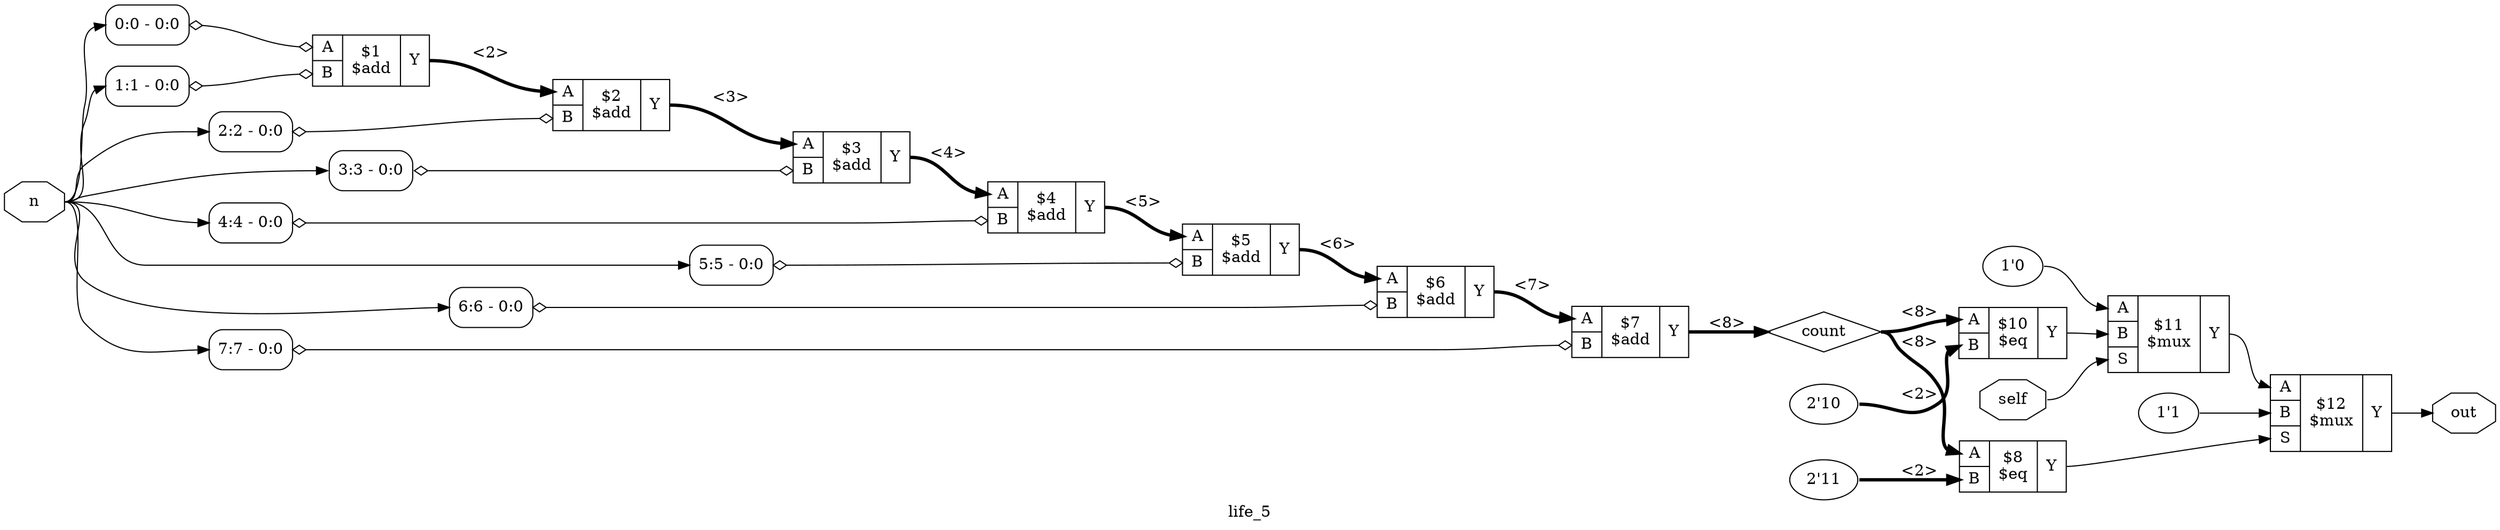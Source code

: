 digraph "life_5" {
label="life_5";
rankdir="LR";
remincross=true;
n11 [ shape=diamond, label="count", color="black", fontcolor="black" ];
n12 [ shape=octagon, label="out", color="black", fontcolor="black" ];
n13 [ shape=octagon, label="n", color="black", fontcolor="black" ];
n14 [ shape=octagon, label="self", color="black", fontcolor="black" ];
v0 [ label="1'0" ];
c19 [ shape=record, label="{{<p15> A|<p16> B|<p17> S}|$11\n$mux|{<p18> Y}}" ];
v1 [ label="2'10" ];
c20 [ shape=record, label="{{<p15> A|<p16> B}|$10\n$eq|{<p18> Y}}" ];
v2 [ label="1'1" ];
c21 [ shape=record, label="{{<p15> A|<p16> B|<p17> S}|$12\n$mux|{<p18> Y}}" ];
v3 [ label="2'11" ];
c22 [ shape=record, label="{{<p15> A|<p16> B}|$8\n$eq|{<p18> Y}}" ];
c23 [ shape=record, label="{{<p15> A|<p16> B}|$7\n$add|{<p18> Y}}" ];
x4 [ shape=record, style=rounded, label="<s0> 7:7 - 0:0 " ];
x4:e -> c23:p16:w [arrowhead=odiamond, arrowtail=odiamond, dir=both, color="black", label=""];
c24 [ shape=record, label="{{<p15> A|<p16> B}|$6\n$add|{<p18> Y}}" ];
x5 [ shape=record, style=rounded, label="<s0> 6:6 - 0:0 " ];
x5:e -> c24:p16:w [arrowhead=odiamond, arrowtail=odiamond, dir=both, color="black", label=""];
c25 [ shape=record, label="{{<p15> A|<p16> B}|$5\n$add|{<p18> Y}}" ];
x6 [ shape=record, style=rounded, label="<s0> 5:5 - 0:0 " ];
x6:e -> c25:p16:w [arrowhead=odiamond, arrowtail=odiamond, dir=both, color="black", label=""];
c26 [ shape=record, label="{{<p15> A|<p16> B}|$4\n$add|{<p18> Y}}" ];
x7 [ shape=record, style=rounded, label="<s0> 4:4 - 0:0 " ];
x7:e -> c26:p16:w [arrowhead=odiamond, arrowtail=odiamond, dir=both, color="black", label=""];
c27 [ shape=record, label="{{<p15> A|<p16> B}|$3\n$add|{<p18> Y}}" ];
x8 [ shape=record, style=rounded, label="<s0> 3:3 - 0:0 " ];
x8:e -> c27:p16:w [arrowhead=odiamond, arrowtail=odiamond, dir=both, color="black", label=""];
c28 [ shape=record, label="{{<p15> A|<p16> B}|$2\n$add|{<p18> Y}}" ];
x9 [ shape=record, style=rounded, label="<s0> 2:2 - 0:0 " ];
x9:e -> c28:p16:w [arrowhead=odiamond, arrowtail=odiamond, dir=both, color="black", label=""];
c29 [ shape=record, label="{{<p15> A|<p16> B}|$1\n$add|{<p18> Y}}" ];
x10 [ shape=record, style=rounded, label="<s0> 1:1 - 0:0 " ];
x10:e -> c29:p16:w [arrowhead=odiamond, arrowtail=odiamond, dir=both, color="black", label=""];
x11 [ shape=record, style=rounded, label="<s0> 0:0 - 0:0 " ];
x11:e -> c29:p15:w [arrowhead=odiamond, arrowtail=odiamond, dir=both, color="black", label=""];
c28:p18:e -> c27:p15:w [color="black", style="setlinewidth(3)", label="<3>"];
c23:p18:e -> n11:w [color="black", style="setlinewidth(3)", label="<8>"];
n11:e -> c20:p15:w [color="black", style="setlinewidth(3)", label="<8>"];
n11:e -> c22:p15:w [color="black", style="setlinewidth(3)", label="<8>"];
c21:p18:e -> n12:w [color="black", label=""];
n13:e -> x10:s0:w [color="black", label=""];
n13:e -> x11:s0:w [color="black", label=""];
n13:e -> x4:s0:w [color="black", label=""];
n13:e -> x5:s0:w [color="black", label=""];
n13:e -> x6:s0:w [color="black", label=""];
n13:e -> x7:s0:w [color="black", label=""];
n13:e -> x8:s0:w [color="black", label=""];
n13:e -> x9:s0:w [color="black", label=""];
n14:e -> c19:p17:w [color="black", label=""];
c29:p18:e -> c28:p15:w [color="black", style="setlinewidth(3)", label="<2>"];
c22:p18:e -> c21:p17:w [color="black", label=""];
c20:p18:e -> c19:p16:w [color="black", label=""];
c19:p18:e -> c21:p15:w [color="black", label=""];
c24:p18:e -> c23:p15:w [color="black", style="setlinewidth(3)", label="<7>"];
c25:p18:e -> c24:p15:w [color="black", style="setlinewidth(3)", label="<6>"];
c26:p18:e -> c25:p15:w [color="black", style="setlinewidth(3)", label="<5>"];
c27:p18:e -> c26:p15:w [color="black", style="setlinewidth(3)", label="<4>"];
v0:e -> c19:p15:w [color="black", label=""];
v1:e -> c20:p16:w [color="black", style="setlinewidth(3)", label="<2>"];
v2:e -> c21:p16:w [color="black", label=""];
v3:e -> c22:p16:w [color="black", style="setlinewidth(3)", label="<2>"];
}
